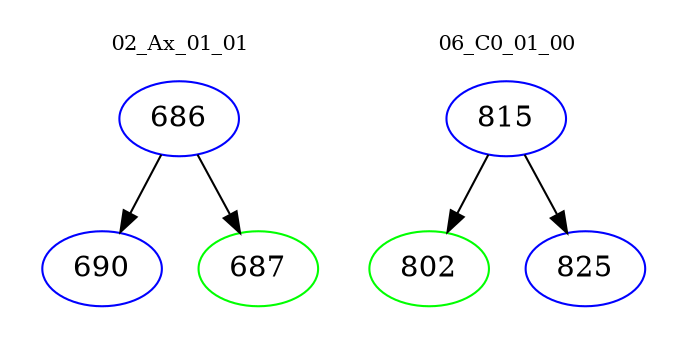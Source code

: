digraph{
subgraph cluster_0 {
color = white
label = "02_Ax_01_01";
fontsize=10;
T0_686 [label="686", color="blue"]
T0_686 -> T0_690 [color="black"]
T0_690 [label="690", color="blue"]
T0_686 -> T0_687 [color="black"]
T0_687 [label="687", color="green"]
}
subgraph cluster_1 {
color = white
label = "06_C0_01_00";
fontsize=10;
T1_815 [label="815", color="blue"]
T1_815 -> T1_802 [color="black"]
T1_802 [label="802", color="green"]
T1_815 -> T1_825 [color="black"]
T1_825 [label="825", color="blue"]
}
}
